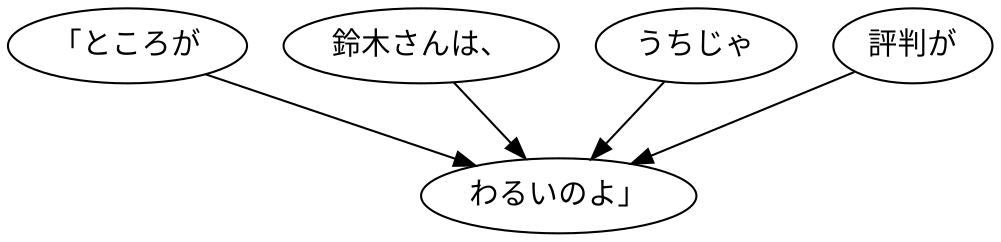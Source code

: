 digraph graph6777 {
	node0 [label="「ところが"];
	node1 [label="鈴木さんは、"];
	node2 [label="うちじゃ"];
	node3 [label="評判が"];
	node4 [label="わるいのよ」"];
	node0 -> node4;
	node1 -> node4;
	node2 -> node4;
	node3 -> node4;
}
